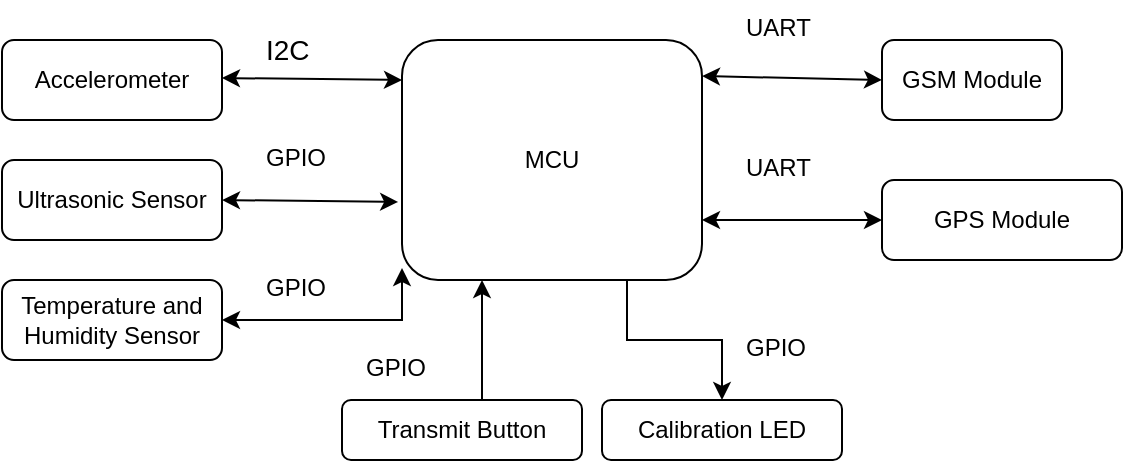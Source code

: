 <mxfile version="21.6.8">
  <diagram name="Page-1" id="iiMIAGKT2r6JbYfuk0Az">
    <mxGraphModel dx="1434" dy="792" grid="0" gridSize="10" guides="1" tooltips="1" connect="1" arrows="1" fold="1" page="1" pageScale="1" pageWidth="850" pageHeight="1100" math="0" shadow="0">
      <root>
        <mxCell id="0" />
        <mxCell id="1" parent="0" />
        <mxCell id="NN1888mFaBKiaWciHmkX-22" style="edgeStyle=orthogonalEdgeStyle;rounded=0;orthogonalLoop=1;jettySize=auto;html=1;exitX=0.75;exitY=1;exitDx=0;exitDy=0;entryX=0.5;entryY=0;entryDx=0;entryDy=0;" edge="1" parent="1" source="NN1888mFaBKiaWciHmkX-1" target="NN1888mFaBKiaWciHmkX-19">
          <mxGeometry relative="1" as="geometry" />
        </mxCell>
        <mxCell id="NN1888mFaBKiaWciHmkX-1" value="MCU" style="rounded=1;whiteSpace=wrap;html=1;" vertex="1" parent="1">
          <mxGeometry x="350" y="260" width="150" height="120" as="geometry" />
        </mxCell>
        <mxCell id="NN1888mFaBKiaWciHmkX-2" value="GSM Module" style="rounded=1;whiteSpace=wrap;html=1;" vertex="1" parent="1">
          <mxGeometry x="590" y="260" width="90" height="40" as="geometry" />
        </mxCell>
        <mxCell id="NN1888mFaBKiaWciHmkX-4" value="Accelerometer" style="rounded=1;whiteSpace=wrap;html=1;" vertex="1" parent="1">
          <mxGeometry x="150" y="260" width="110" height="40" as="geometry" />
        </mxCell>
        <mxCell id="NN1888mFaBKiaWciHmkX-8" value="Ultrasonic Sensor" style="rounded=1;whiteSpace=wrap;html=1;" vertex="1" parent="1">
          <mxGeometry x="150" y="320" width="110" height="40" as="geometry" />
        </mxCell>
        <mxCell id="NN1888mFaBKiaWciHmkX-12" value="Temperature and Humidity Sensor" style="rounded=1;whiteSpace=wrap;html=1;" vertex="1" parent="1">
          <mxGeometry x="150" y="380" width="110" height="40" as="geometry" />
        </mxCell>
        <mxCell id="NN1888mFaBKiaWciHmkX-15" value="GPS Module" style="rounded=1;whiteSpace=wrap;html=1;" vertex="1" parent="1">
          <mxGeometry x="590" y="330" width="120" height="40" as="geometry" />
        </mxCell>
        <mxCell id="NN1888mFaBKiaWciHmkX-20" value="" style="edgeStyle=orthogonalEdgeStyle;rounded=0;orthogonalLoop=1;jettySize=auto;html=1;" edge="1" parent="1" source="NN1888mFaBKiaWciHmkX-18" target="NN1888mFaBKiaWciHmkX-1">
          <mxGeometry relative="1" as="geometry">
            <Array as="points">
              <mxPoint x="390" y="410" />
              <mxPoint x="390" y="410" />
            </Array>
          </mxGeometry>
        </mxCell>
        <mxCell id="NN1888mFaBKiaWciHmkX-18" value="Transmit Button" style="rounded=1;whiteSpace=wrap;html=1;" vertex="1" parent="1">
          <mxGeometry x="320" y="440" width="120" height="30" as="geometry" />
        </mxCell>
        <mxCell id="NN1888mFaBKiaWciHmkX-19" value="Calibration LED" style="rounded=1;whiteSpace=wrap;html=1;" vertex="1" parent="1">
          <mxGeometry x="450" y="440" width="120" height="30" as="geometry" />
        </mxCell>
        <mxCell id="NN1888mFaBKiaWciHmkX-30" value="" style="endArrow=classic;startArrow=classic;html=1;rounded=0;entryX=0;entryY=0.5;entryDx=0;entryDy=0;exitX=1;exitY=0.15;exitDx=0;exitDy=0;exitPerimeter=0;" edge="1" parent="1" source="NN1888mFaBKiaWciHmkX-1" target="NN1888mFaBKiaWciHmkX-2">
          <mxGeometry width="50" height="50" relative="1" as="geometry">
            <mxPoint x="500" y="220" as="sourcePoint" />
            <mxPoint x="550" y="170" as="targetPoint" />
          </mxGeometry>
        </mxCell>
        <mxCell id="NN1888mFaBKiaWciHmkX-31" value="" style="endArrow=classic;startArrow=classic;html=1;rounded=0;entryX=0;entryY=0.5;entryDx=0;entryDy=0;exitX=1;exitY=0.75;exitDx=0;exitDy=0;" edge="1" parent="1" source="NN1888mFaBKiaWciHmkX-1" target="NN1888mFaBKiaWciHmkX-15">
          <mxGeometry width="50" height="50" relative="1" as="geometry">
            <mxPoint x="540" y="340" as="sourcePoint" />
            <mxPoint x="570" y="351" as="targetPoint" />
          </mxGeometry>
        </mxCell>
        <mxCell id="NN1888mFaBKiaWciHmkX-32" value="" style="endArrow=classic;startArrow=classic;html=1;rounded=0;exitX=1;exitY=0.5;exitDx=0;exitDy=0;" edge="1" parent="1" source="NN1888mFaBKiaWciHmkX-12">
          <mxGeometry width="50" height="50" relative="1" as="geometry">
            <mxPoint x="260" y="409.5" as="sourcePoint" />
            <mxPoint x="350" y="374" as="targetPoint" />
            <Array as="points">
              <mxPoint x="350" y="400" />
            </Array>
          </mxGeometry>
        </mxCell>
        <mxCell id="NN1888mFaBKiaWciHmkX-34" value="" style="endArrow=classic;startArrow=classic;html=1;rounded=0;exitX=1;exitY=0.5;exitDx=0;exitDy=0;entryX=-0.013;entryY=0.675;entryDx=0;entryDy=0;entryPerimeter=0;" edge="1" parent="1" source="NN1888mFaBKiaWciHmkX-8" target="NN1888mFaBKiaWciHmkX-1">
          <mxGeometry width="50" height="50" relative="1" as="geometry">
            <mxPoint x="240" y="339.5" as="sourcePoint" />
            <mxPoint x="330" y="340" as="targetPoint" />
          </mxGeometry>
        </mxCell>
        <mxCell id="NN1888mFaBKiaWciHmkX-36" value="" style="endArrow=classic;startArrow=classic;html=1;rounded=0;exitX=1;exitY=0.15;exitDx=0;exitDy=0;exitPerimeter=0;" edge="1" parent="1">
          <mxGeometry width="50" height="50" relative="1" as="geometry">
            <mxPoint x="260" y="279" as="sourcePoint" />
            <mxPoint x="350" y="280" as="targetPoint" />
          </mxGeometry>
        </mxCell>
        <mxCell id="NN1888mFaBKiaWciHmkX-37" value="&lt;font style=&quot;font-size: 14px;&quot;&gt;I2C&lt;/font&gt;" style="text;whiteSpace=wrap;html=1;" vertex="1" parent="1">
          <mxGeometry x="280" y="250" width="60" height="30" as="geometry" />
        </mxCell>
        <mxCell id="NN1888mFaBKiaWciHmkX-38" value="GPIO" style="text;whiteSpace=wrap;html=1;" vertex="1" parent="1">
          <mxGeometry x="280" y="305" width="60" height="30" as="geometry" />
        </mxCell>
        <mxCell id="NN1888mFaBKiaWciHmkX-39" value="GPIO" style="text;whiteSpace=wrap;html=1;" vertex="1" parent="1">
          <mxGeometry x="280" y="370" width="60" height="30" as="geometry" />
        </mxCell>
        <mxCell id="NN1888mFaBKiaWciHmkX-40" value="GPIO" style="text;whiteSpace=wrap;html=1;" vertex="1" parent="1">
          <mxGeometry x="330" y="410" width="60" height="30" as="geometry" />
        </mxCell>
        <mxCell id="NN1888mFaBKiaWciHmkX-41" value="GPIO" style="text;whiteSpace=wrap;html=1;" vertex="1" parent="1">
          <mxGeometry x="520" y="400" width="60" height="30" as="geometry" />
        </mxCell>
        <mxCell id="NN1888mFaBKiaWciHmkX-42" value="UART" style="text;whiteSpace=wrap;html=1;" vertex="1" parent="1">
          <mxGeometry x="520" y="310" width="60" height="30" as="geometry" />
        </mxCell>
        <mxCell id="NN1888mFaBKiaWciHmkX-43" value="UART" style="text;whiteSpace=wrap;html=1;" vertex="1" parent="1">
          <mxGeometry x="520" y="240" width="60" height="30" as="geometry" />
        </mxCell>
      </root>
    </mxGraphModel>
  </diagram>
</mxfile>
